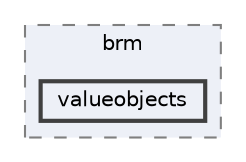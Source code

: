 digraph "repository/brm-subscriber/src/main/java/com/sterlite/cal/brm/valueobjects"
{
 // LATEX_PDF_SIZE
  bgcolor="transparent";
  edge [fontname=Helvetica,fontsize=10,labelfontname=Helvetica,labelfontsize=10];
  node [fontname=Helvetica,fontsize=10,shape=box,height=0.2,width=0.4];
  compound=true
  subgraph clusterdir_cfc9ffe2622b98871ca3c195368497a8 {
    graph [ bgcolor="#edf0f7", pencolor="grey50", label="brm", fontname=Helvetica,fontsize=10 style="filled,dashed", URL="dir_cfc9ffe2622b98871ca3c195368497a8.html",tooltip=""]
  dir_5c3c4da3c3062bc0d9194bbdf84118c7 [label="valueobjects", fillcolor="#edf0f7", color="grey25", style="filled,bold", URL="dir_5c3c4da3c3062bc0d9194bbdf84118c7.html",tooltip=""];
  }
}
